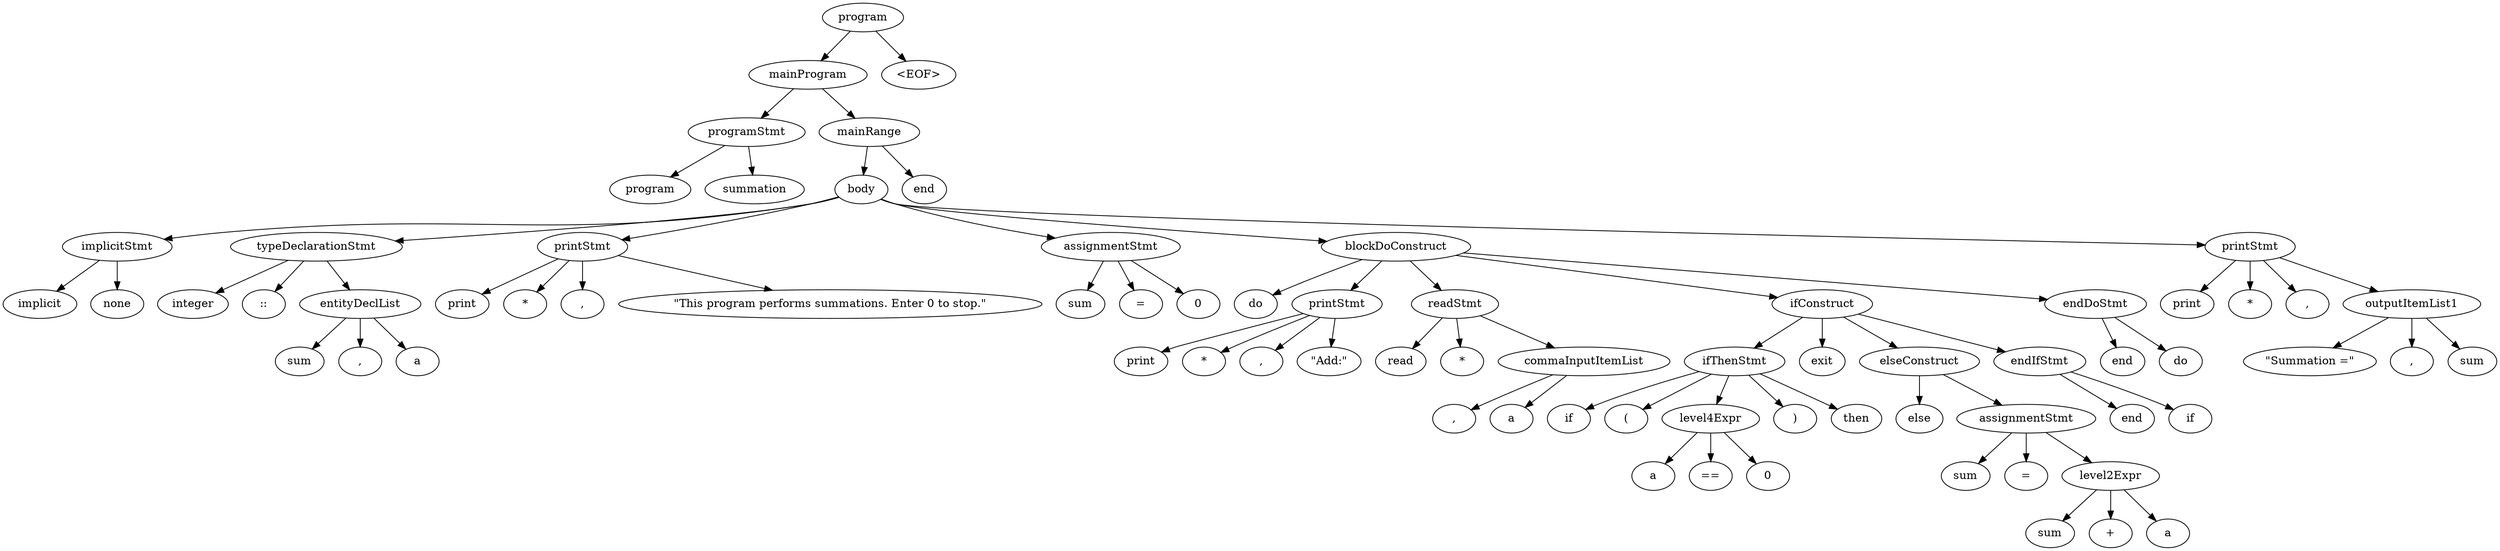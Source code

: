 digraph Tree {
node0 [label="program"];
node1 [label="mainProgram"];
node0 -> node1;
node2 [label="<EOF>"];
node0 -> node2;
node3 [label="programStmt"];
node1 -> node3;
node4 [label="mainRange"];
node1 -> node4;
node5 [label="body"];
node4 -> node5;
node6 [label="end"];
node4 -> node6;
node7 [label="implicitStmt"];
node5 -> node7;
node8 [label="typeDeclarationStmt"];
node5 -> node8;
node9 [label="printStmt"];
node5 -> node9;
node10 [label="assignmentStmt"];
node5 -> node10;
node11 [label="blockDoConstruct"];
node5 -> node11;
node12 [label="printStmt"];
node5 -> node12;
node13 [label="print"];
node12 -> node13;
node14 [label="*"];
node12 -> node14;
node15 [label=","];
node12 -> node15;
node16 [label="outputItemList1"];
node12 -> node16;
node17 [label="\"Summation =\""];
node16 -> node17;
node18 [label=","];
node16 -> node18;
node19 [label="sum"];
node16 -> node19;
node20 [label="do"];
node11 -> node20;
node21 [label="printStmt"];
node11 -> node21;
node22 [label="readStmt"];
node11 -> node22;
node23 [label="ifConstruct"];
node11 -> node23;
node24 [label="endDoStmt"];
node11 -> node24;
node25 [label="end"];
node24 -> node25;
node26 [label="do"];
node24 -> node26;
node27 [label="ifThenStmt"];
node23 -> node27;
node28 [label="exit"];
node23 -> node28;
node29 [label="elseConstruct"];
node23 -> node29;
node30 [label="endIfStmt"];
node23 -> node30;
node31 [label="end"];
node30 -> node31;
node32 [label="if"];
node30 -> node32;
node33 [label="else"];
node29 -> node33;
node34 [label="assignmentStmt"];
node29 -> node34;
node35 [label="sum"];
node34 -> node35;
node36 [label="="];
node34 -> node36;
node37 [label="level2Expr"];
node34 -> node37;
node38 [label="sum"];
node37 -> node38;
node39 [label="+"];
node37 -> node39;
node40 [label="a"];
node37 -> node40;
node41 [label="if"];
node27 -> node41;
node42 [label="("];
node27 -> node42;
node43 [label="level4Expr"];
node27 -> node43;
node44 [label=")"];
node27 -> node44;
node45 [label="then"];
node27 -> node45;
node46 [label="a"];
node43 -> node46;
node47 [label="=="];
node43 -> node47;
node48 [label="0"];
node43 -> node48;
node49 [label="read"];
node22 -> node49;
node50 [label="*"];
node22 -> node50;
node51 [label="commaInputItemList"];
node22 -> node51;
node52 [label=","];
node51 -> node52;
node53 [label="a"];
node51 -> node53;
node54 [label="print"];
node21 -> node54;
node55 [label="*"];
node21 -> node55;
node56 [label=","];
node21 -> node56;
node57 [label="\"Add:\""];
node21 -> node57;
node58 [label="sum"];
node10 -> node58;
node59 [label="="];
node10 -> node59;
node60 [label="0"];
node10 -> node60;
node61 [label="print"];
node9 -> node61;
node62 [label="*"];
node9 -> node62;
node63 [label=","];
node9 -> node63;
node64 [label="\"This program performs summations. Enter 0 to stop.\""];
node9 -> node64;
node65 [label="integer"];
node8 -> node65;
node66 [label="::"];
node8 -> node66;
node67 [label="entityDeclList"];
node8 -> node67;
node68 [label="sum"];
node67 -> node68;
node69 [label=","];
node67 -> node69;
node70 [label="a"];
node67 -> node70;
node71 [label="implicit"];
node7 -> node71;
node72 [label="none"];
node7 -> node72;
node73 [label="program"];
node3 -> node73;
node74 [label="summation"];
node3 -> node74;
}

